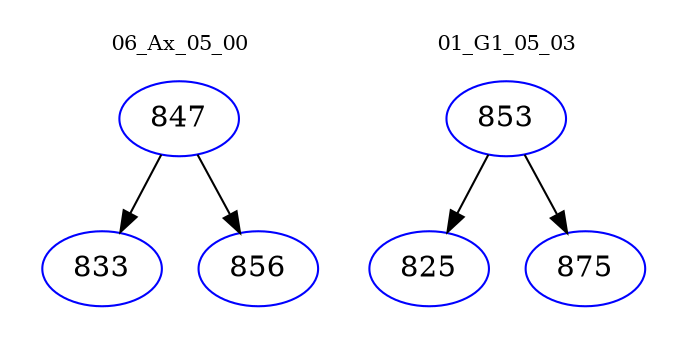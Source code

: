 digraph{
subgraph cluster_0 {
color = white
label = "06_Ax_05_00";
fontsize=10;
T0_847 [label="847", color="blue"]
T0_847 -> T0_833 [color="black"]
T0_833 [label="833", color="blue"]
T0_847 -> T0_856 [color="black"]
T0_856 [label="856", color="blue"]
}
subgraph cluster_1 {
color = white
label = "01_G1_05_03";
fontsize=10;
T1_853 [label="853", color="blue"]
T1_853 -> T1_825 [color="black"]
T1_825 [label="825", color="blue"]
T1_853 -> T1_875 [color="black"]
T1_875 [label="875", color="blue"]
}
}
